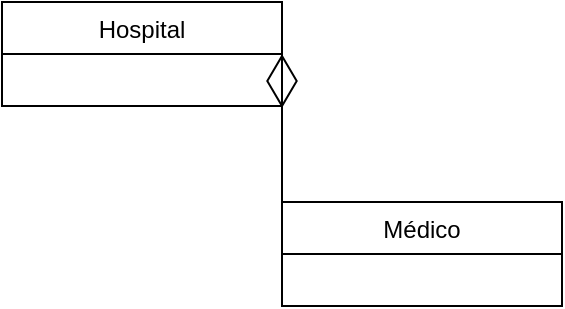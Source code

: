 <mxfile version="20.8.16" type="device"><diagram name="Página-1" id="op_p6UyElx0ExpHHa8hA"><mxGraphModel dx="362" dy="523" grid="1" gridSize="10" guides="1" tooltips="1" connect="1" arrows="1" fold="1" page="1" pageScale="1" pageWidth="827" pageHeight="1169" math="0" shadow="0"><root><mxCell id="0"/><mxCell id="1" parent="0"/><mxCell id="Uv9QuNvjJOvAfDJ_O8Pg-1" value="Hospital" style="swimlane;fontStyle=0;childLayout=stackLayout;horizontal=1;startSize=26;fillColor=none;horizontalStack=0;resizeParent=1;resizeParentMax=0;resizeLast=0;collapsible=1;marginBottom=0;" vertex="1" parent="1"><mxGeometry x="120" y="220" width="140" height="52" as="geometry"/></mxCell><mxCell id="Uv9QuNvjJOvAfDJ_O8Pg-10" value="Médico" style="swimlane;fontStyle=0;childLayout=stackLayout;horizontal=1;startSize=26;fillColor=none;horizontalStack=0;resizeParent=1;resizeParentMax=0;resizeLast=0;collapsible=1;marginBottom=0;" vertex="1" parent="1"><mxGeometry x="260" y="320" width="140" height="52" as="geometry"/></mxCell><mxCell id="Uv9QuNvjJOvAfDJ_O8Pg-14" value="" style="endArrow=diamondThin;endFill=0;endSize=24;html=1;rounded=0;entryX=1;entryY=0.5;entryDx=0;entryDy=0;exitX=0;exitY=0.5;exitDx=0;exitDy=0;" edge="1" parent="1" source="Uv9QuNvjJOvAfDJ_O8Pg-10" target="Uv9QuNvjJOvAfDJ_O8Pg-1"><mxGeometry width="160" relative="1" as="geometry"><mxPoint x="160" y="430" as="sourcePoint"/><mxPoint x="320" y="430" as="targetPoint"/></mxGeometry></mxCell></root></mxGraphModel></diagram></mxfile>